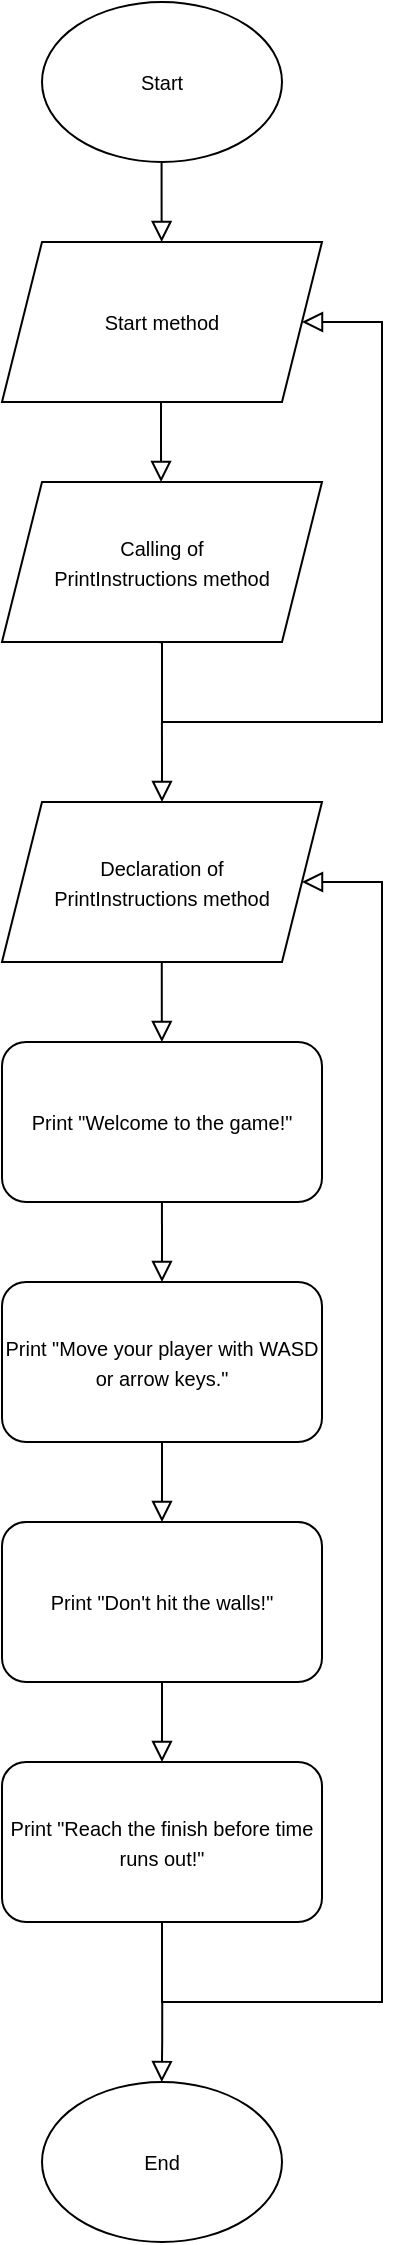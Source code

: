 <mxfile version="26.1.0">
  <diagram id="C5RBs43oDa-KdzZeNtuy" name="Page-1">
    <mxGraphModel dx="2206" dy="2317" grid="1" gridSize="10" guides="1" tooltips="1" connect="1" arrows="1" fold="1" page="1" pageScale="1" pageWidth="827" pageHeight="1169" math="0" shadow="0">
      <root>
        <mxCell id="WIyWlLk6GJQsqaUBKTNV-0" />
        <mxCell id="WIyWlLk6GJQsqaUBKTNV-1" parent="WIyWlLk6GJQsqaUBKTNV-0" />
        <mxCell id="383S6C4EV4HmmKti5TvJ-1" value="&lt;font style=&quot;font-size: 10px;&quot;&gt;Declaration of&lt;/font&gt;&lt;div&gt;&lt;span style=&quot;font-size: 10px; background-color: transparent; color: light-dark(rgb(0, 0, 0), rgb(255, 255, 255));&quot;&gt;PrintInstructions method&lt;/span&gt;&lt;/div&gt;" style="shape=parallelogram;perimeter=parallelogramPerimeter;whiteSpace=wrap;html=1;fixedSize=1;align=center;" vertex="1" parent="WIyWlLk6GJQsqaUBKTNV-1">
          <mxGeometry x="240" y="-520" width="160" height="80" as="geometry" />
        </mxCell>
        <mxCell id="383S6C4EV4HmmKti5TvJ-2" value="&lt;font style=&quot;font-size: 10px;&quot;&gt;Start&lt;/font&gt;" style="ellipse;whiteSpace=wrap;html=1;" vertex="1" parent="WIyWlLk6GJQsqaUBKTNV-1">
          <mxGeometry x="260" y="-920" width="120" height="80" as="geometry" />
        </mxCell>
        <mxCell id="383S6C4EV4HmmKti5TvJ-3" value="&lt;font style=&quot;font-size: 10px;&quot;&gt;Print &quot;Welcome to the game!&quot;&lt;/font&gt;" style="rounded=1;whiteSpace=wrap;html=1;" vertex="1" parent="WIyWlLk6GJQsqaUBKTNV-1">
          <mxGeometry x="240" y="-400" width="160" height="80" as="geometry" />
        </mxCell>
        <mxCell id="383S6C4EV4HmmKti5TvJ-4" value="&lt;font style=&quot;font-size: 10px;&quot;&gt;Print &quot;Move your player with WASD or arrow keys.&quot;&lt;/font&gt;" style="rounded=1;whiteSpace=wrap;html=1;" vertex="1" parent="WIyWlLk6GJQsqaUBKTNV-1">
          <mxGeometry x="240" y="-280" width="160" height="80" as="geometry" />
        </mxCell>
        <mxCell id="383S6C4EV4HmmKti5TvJ-5" value="" style="rounded=0;html=1;jettySize=auto;orthogonalLoop=1;fontSize=11;endArrow=block;endFill=0;endSize=8;strokeWidth=1;shadow=0;labelBackgroundColor=none;edgeStyle=orthogonalEdgeStyle;entryX=0.5;entryY=-0.006;entryDx=0;entryDy=0;entryPerimeter=0;" edge="1" parent="WIyWlLk6GJQsqaUBKTNV-1" target="383S6C4EV4HmmKti5TvJ-6">
          <mxGeometry x="0.333" y="20" relative="1" as="geometry">
            <mxPoint as="offset" />
            <mxPoint x="320" y="-200" as="sourcePoint" />
            <mxPoint x="320.5" y="-160" as="targetPoint" />
            <Array as="points">
              <mxPoint x="320" y="-160" />
              <mxPoint x="320" y="-160" />
            </Array>
          </mxGeometry>
        </mxCell>
        <mxCell id="383S6C4EV4HmmKti5TvJ-6" value="&lt;span style=&quot;font-size: 10px;&quot;&gt;Print &quot;Don&#39;t hit the walls!&quot;&lt;/span&gt;" style="rounded=1;whiteSpace=wrap;html=1;" vertex="1" parent="WIyWlLk6GJQsqaUBKTNV-1">
          <mxGeometry x="240" y="-160" width="160" height="80" as="geometry" />
        </mxCell>
        <mxCell id="383S6C4EV4HmmKti5TvJ-8" value="" style="rounded=0;html=1;jettySize=auto;orthogonalLoop=1;fontSize=11;endArrow=block;endFill=0;endSize=8;strokeWidth=1;shadow=0;labelBackgroundColor=none;edgeStyle=orthogonalEdgeStyle;entryX=0.469;entryY=0;entryDx=0;entryDy=0;entryPerimeter=0;" edge="1" parent="WIyWlLk6GJQsqaUBKTNV-1">
          <mxGeometry x="0.333" y="20" relative="1" as="geometry">
            <mxPoint as="offset" />
            <mxPoint x="319.89" y="-440" as="sourcePoint" />
            <mxPoint x="319.93" y="-400" as="targetPoint" />
            <Array as="points">
              <mxPoint x="319.89" y="-420" />
              <mxPoint x="319.89" y="-420" />
            </Array>
          </mxGeometry>
        </mxCell>
        <mxCell id="383S6C4EV4HmmKti5TvJ-9" value="" style="rounded=0;html=1;jettySize=auto;orthogonalLoop=1;fontSize=11;endArrow=block;endFill=0;endSize=8;strokeWidth=1;shadow=0;labelBackgroundColor=none;edgeStyle=orthogonalEdgeStyle;" edge="1" parent="WIyWlLk6GJQsqaUBKTNV-1">
          <mxGeometry x="0.333" y="20" relative="1" as="geometry">
            <mxPoint as="offset" />
            <mxPoint x="319.98" y="-320" as="sourcePoint" />
            <mxPoint x="320" y="-280" as="targetPoint" />
            <Array as="points">
              <mxPoint x="320" y="-320" />
            </Array>
          </mxGeometry>
        </mxCell>
        <mxCell id="383S6C4EV4HmmKti5TvJ-12" value="&lt;font style=&quot;font-size: 10px;&quot;&gt;End&lt;/font&gt;" style="ellipse;whiteSpace=wrap;html=1;" vertex="1" parent="WIyWlLk6GJQsqaUBKTNV-1">
          <mxGeometry x="260" y="120" width="120" height="80" as="geometry" />
        </mxCell>
        <mxCell id="383S6C4EV4HmmKti5TvJ-13" value="" style="rounded=0;html=1;jettySize=auto;orthogonalLoop=1;fontSize=11;endArrow=block;endFill=0;endSize=8;strokeWidth=1;shadow=0;labelBackgroundColor=none;edgeStyle=orthogonalEdgeStyle;entryX=0.5;entryY=0;entryDx=0;entryDy=0;" edge="1" parent="WIyWlLk6GJQsqaUBKTNV-1">
          <mxGeometry x="0.333" y="20" relative="1" as="geometry">
            <mxPoint as="offset" />
            <mxPoint x="320.12" y="80" as="sourcePoint" />
            <mxPoint x="319.88" y="120" as="targetPoint" />
            <Array as="points">
              <mxPoint x="319.88" y="100" />
              <mxPoint x="319.88" y="100" />
            </Array>
          </mxGeometry>
        </mxCell>
        <mxCell id="383S6C4EV4HmmKti5TvJ-14" value="" style="rounded=0;html=1;jettySize=auto;orthogonalLoop=1;fontSize=11;endArrow=block;endFill=0;endSize=8;strokeWidth=1;shadow=0;labelBackgroundColor=none;edgeStyle=orthogonalEdgeStyle;entryX=0.5;entryY=-0.006;entryDx=0;entryDy=0;entryPerimeter=0;" edge="1" parent="WIyWlLk6GJQsqaUBKTNV-1" target="383S6C4EV4HmmKti5TvJ-15">
          <mxGeometry x="0.333" y="20" relative="1" as="geometry">
            <mxPoint as="offset" />
            <mxPoint x="320" y="-80" as="sourcePoint" />
            <mxPoint x="320.5" y="-40" as="targetPoint" />
            <Array as="points">
              <mxPoint x="320" y="-40" />
              <mxPoint x="320" y="-40" />
            </Array>
          </mxGeometry>
        </mxCell>
        <mxCell id="383S6C4EV4HmmKti5TvJ-15" value="&lt;span style=&quot;font-size: 10px;&quot;&gt;Print&amp;nbsp;&quot;Reach the finish before time runs out!&quot;&lt;/span&gt;" style="rounded=1;whiteSpace=wrap;html=1;" vertex="1" parent="WIyWlLk6GJQsqaUBKTNV-1">
          <mxGeometry x="240" y="-40" width="160" height="80" as="geometry" />
        </mxCell>
        <mxCell id="383S6C4EV4HmmKti5TvJ-16" value="" style="rounded=0;html=1;jettySize=auto;orthogonalLoop=1;fontSize=11;endArrow=block;endFill=0;endSize=8;strokeWidth=1;shadow=0;labelBackgroundColor=none;edgeStyle=orthogonalEdgeStyle;exitX=0.5;exitY=1;exitDx=0;exitDy=0;" edge="1" parent="WIyWlLk6GJQsqaUBKTNV-1" source="383S6C4EV4HmmKti5TvJ-15">
          <mxGeometry x="0.333" y="20" relative="1" as="geometry">
            <mxPoint as="offset" />
            <mxPoint x="320" y="40" as="sourcePoint" />
            <mxPoint x="390" y="-480" as="targetPoint" />
            <Array as="points">
              <mxPoint x="320" y="80" />
              <mxPoint x="430" y="80" />
              <mxPoint x="430" y="-480" />
            </Array>
          </mxGeometry>
        </mxCell>
        <mxCell id="383S6C4EV4HmmKti5TvJ-18" value="&lt;span style=&quot;background-color: transparent; color: light-dark(rgb(0, 0, 0), rgb(255, 255, 255)); font-size: 10px;&quot;&gt;Start method&lt;/span&gt;" style="shape=parallelogram;perimeter=parallelogramPerimeter;whiteSpace=wrap;html=1;fixedSize=1;align=center;" vertex="1" parent="WIyWlLk6GJQsqaUBKTNV-1">
          <mxGeometry x="240" y="-800" width="160" height="80" as="geometry" />
        </mxCell>
        <mxCell id="383S6C4EV4HmmKti5TvJ-19" value="&lt;font style=&quot;font-size: 10px;&quot;&gt;Calling of&lt;/font&gt;&lt;div&gt;&lt;span style=&quot;background-color: transparent; color: light-dark(rgb(0, 0, 0), rgb(255, 255, 255)); font-size: 10px;&quot;&gt;PrintInstructions method&lt;/span&gt;&lt;/div&gt;" style="shape=parallelogram;perimeter=parallelogramPerimeter;whiteSpace=wrap;html=1;fixedSize=1;align=center;" vertex="1" parent="WIyWlLk6GJQsqaUBKTNV-1">
          <mxGeometry x="240" y="-680" width="160" height="80" as="geometry" />
        </mxCell>
        <mxCell id="383S6C4EV4HmmKti5TvJ-20" value="" style="rounded=0;html=1;jettySize=auto;orthogonalLoop=1;fontSize=11;endArrow=block;endFill=0;endSize=8;strokeWidth=1;shadow=0;labelBackgroundColor=none;edgeStyle=orthogonalEdgeStyle;entryX=0.469;entryY=0;entryDx=0;entryDy=0;entryPerimeter=0;" edge="1" parent="WIyWlLk6GJQsqaUBKTNV-1">
          <mxGeometry x="0.333" y="20" relative="1" as="geometry">
            <mxPoint as="offset" />
            <mxPoint x="319.5" y="-720" as="sourcePoint" />
            <mxPoint x="319.54" y="-680" as="targetPoint" />
            <Array as="points">
              <mxPoint x="319.5" y="-700" />
              <mxPoint x="319.5" y="-700" />
            </Array>
          </mxGeometry>
        </mxCell>
        <mxCell id="383S6C4EV4HmmKti5TvJ-21" value="" style="rounded=0;html=1;jettySize=auto;orthogonalLoop=1;fontSize=11;endArrow=block;endFill=0;endSize=8;strokeWidth=1;shadow=0;labelBackgroundColor=none;edgeStyle=orthogonalEdgeStyle;exitX=0.492;exitY=1.001;exitDx=0;exitDy=0;exitPerimeter=0;" edge="1" parent="WIyWlLk6GJQsqaUBKTNV-1" source="383S6C4EV4HmmKti5TvJ-19" target="383S6C4EV4HmmKti5TvJ-18">
          <mxGeometry x="0.333" y="20" relative="1" as="geometry">
            <mxPoint as="offset" />
            <mxPoint x="300" y="-590" as="sourcePoint" />
            <mxPoint x="430" y="-560" as="targetPoint" />
            <Array as="points">
              <mxPoint x="320" y="-600" />
              <mxPoint x="320" y="-560" />
              <mxPoint x="430" y="-560" />
              <mxPoint x="430" y="-760" />
            </Array>
          </mxGeometry>
        </mxCell>
        <mxCell id="383S6C4EV4HmmKti5TvJ-22" value="" style="rounded=0;html=1;jettySize=auto;orthogonalLoop=1;fontSize=11;endArrow=block;endFill=0;endSize=8;strokeWidth=1;shadow=0;labelBackgroundColor=none;edgeStyle=orthogonalEdgeStyle;entryX=0.469;entryY=0;entryDx=0;entryDy=0;entryPerimeter=0;" edge="1" parent="WIyWlLk6GJQsqaUBKTNV-1">
          <mxGeometry x="0.333" y="20" relative="1" as="geometry">
            <mxPoint as="offset" />
            <mxPoint x="319.96" y="-560" as="sourcePoint" />
            <mxPoint x="320.0" y="-520" as="targetPoint" />
            <Array as="points">
              <mxPoint x="320" y="-540" />
              <mxPoint x="320" y="-540" />
            </Array>
          </mxGeometry>
        </mxCell>
        <mxCell id="383S6C4EV4HmmKti5TvJ-23" value="" style="rounded=0;html=1;jettySize=auto;orthogonalLoop=1;fontSize=11;endArrow=block;endFill=0;endSize=8;strokeWidth=1;shadow=0;labelBackgroundColor=none;edgeStyle=orthogonalEdgeStyle;entryX=0.469;entryY=0;entryDx=0;entryDy=0;entryPerimeter=0;" edge="1" parent="WIyWlLk6GJQsqaUBKTNV-1">
          <mxGeometry x="0.333" y="20" relative="1" as="geometry">
            <mxPoint as="offset" />
            <mxPoint x="319.79" y="-840" as="sourcePoint" />
            <mxPoint x="319.83" y="-800" as="targetPoint" />
            <Array as="points">
              <mxPoint x="319.79" y="-820" />
              <mxPoint x="319.79" y="-820" />
            </Array>
          </mxGeometry>
        </mxCell>
      </root>
    </mxGraphModel>
  </diagram>
</mxfile>
